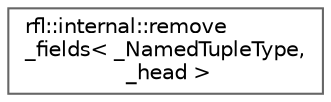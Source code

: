 digraph "类继承关系图"
{
 // LATEX_PDF_SIZE
  bgcolor="transparent";
  edge [fontname=Helvetica,fontsize=10,labelfontname=Helvetica,labelfontsize=10];
  node [fontname=Helvetica,fontsize=10,shape=box,height=0.2,width=0.4];
  rankdir="LR";
  Node0 [id="Node000000",label="rfl::internal::remove\l_fields\< _NamedTupleType,\l _head \>",height=0.2,width=0.4,color="grey40", fillcolor="white", style="filled",URL="$structrfl_1_1internal_1_1remove__fields_3_01___named_tuple_type_00_01__head_01_4.html",tooltip="Special case - only head is left."];
}
